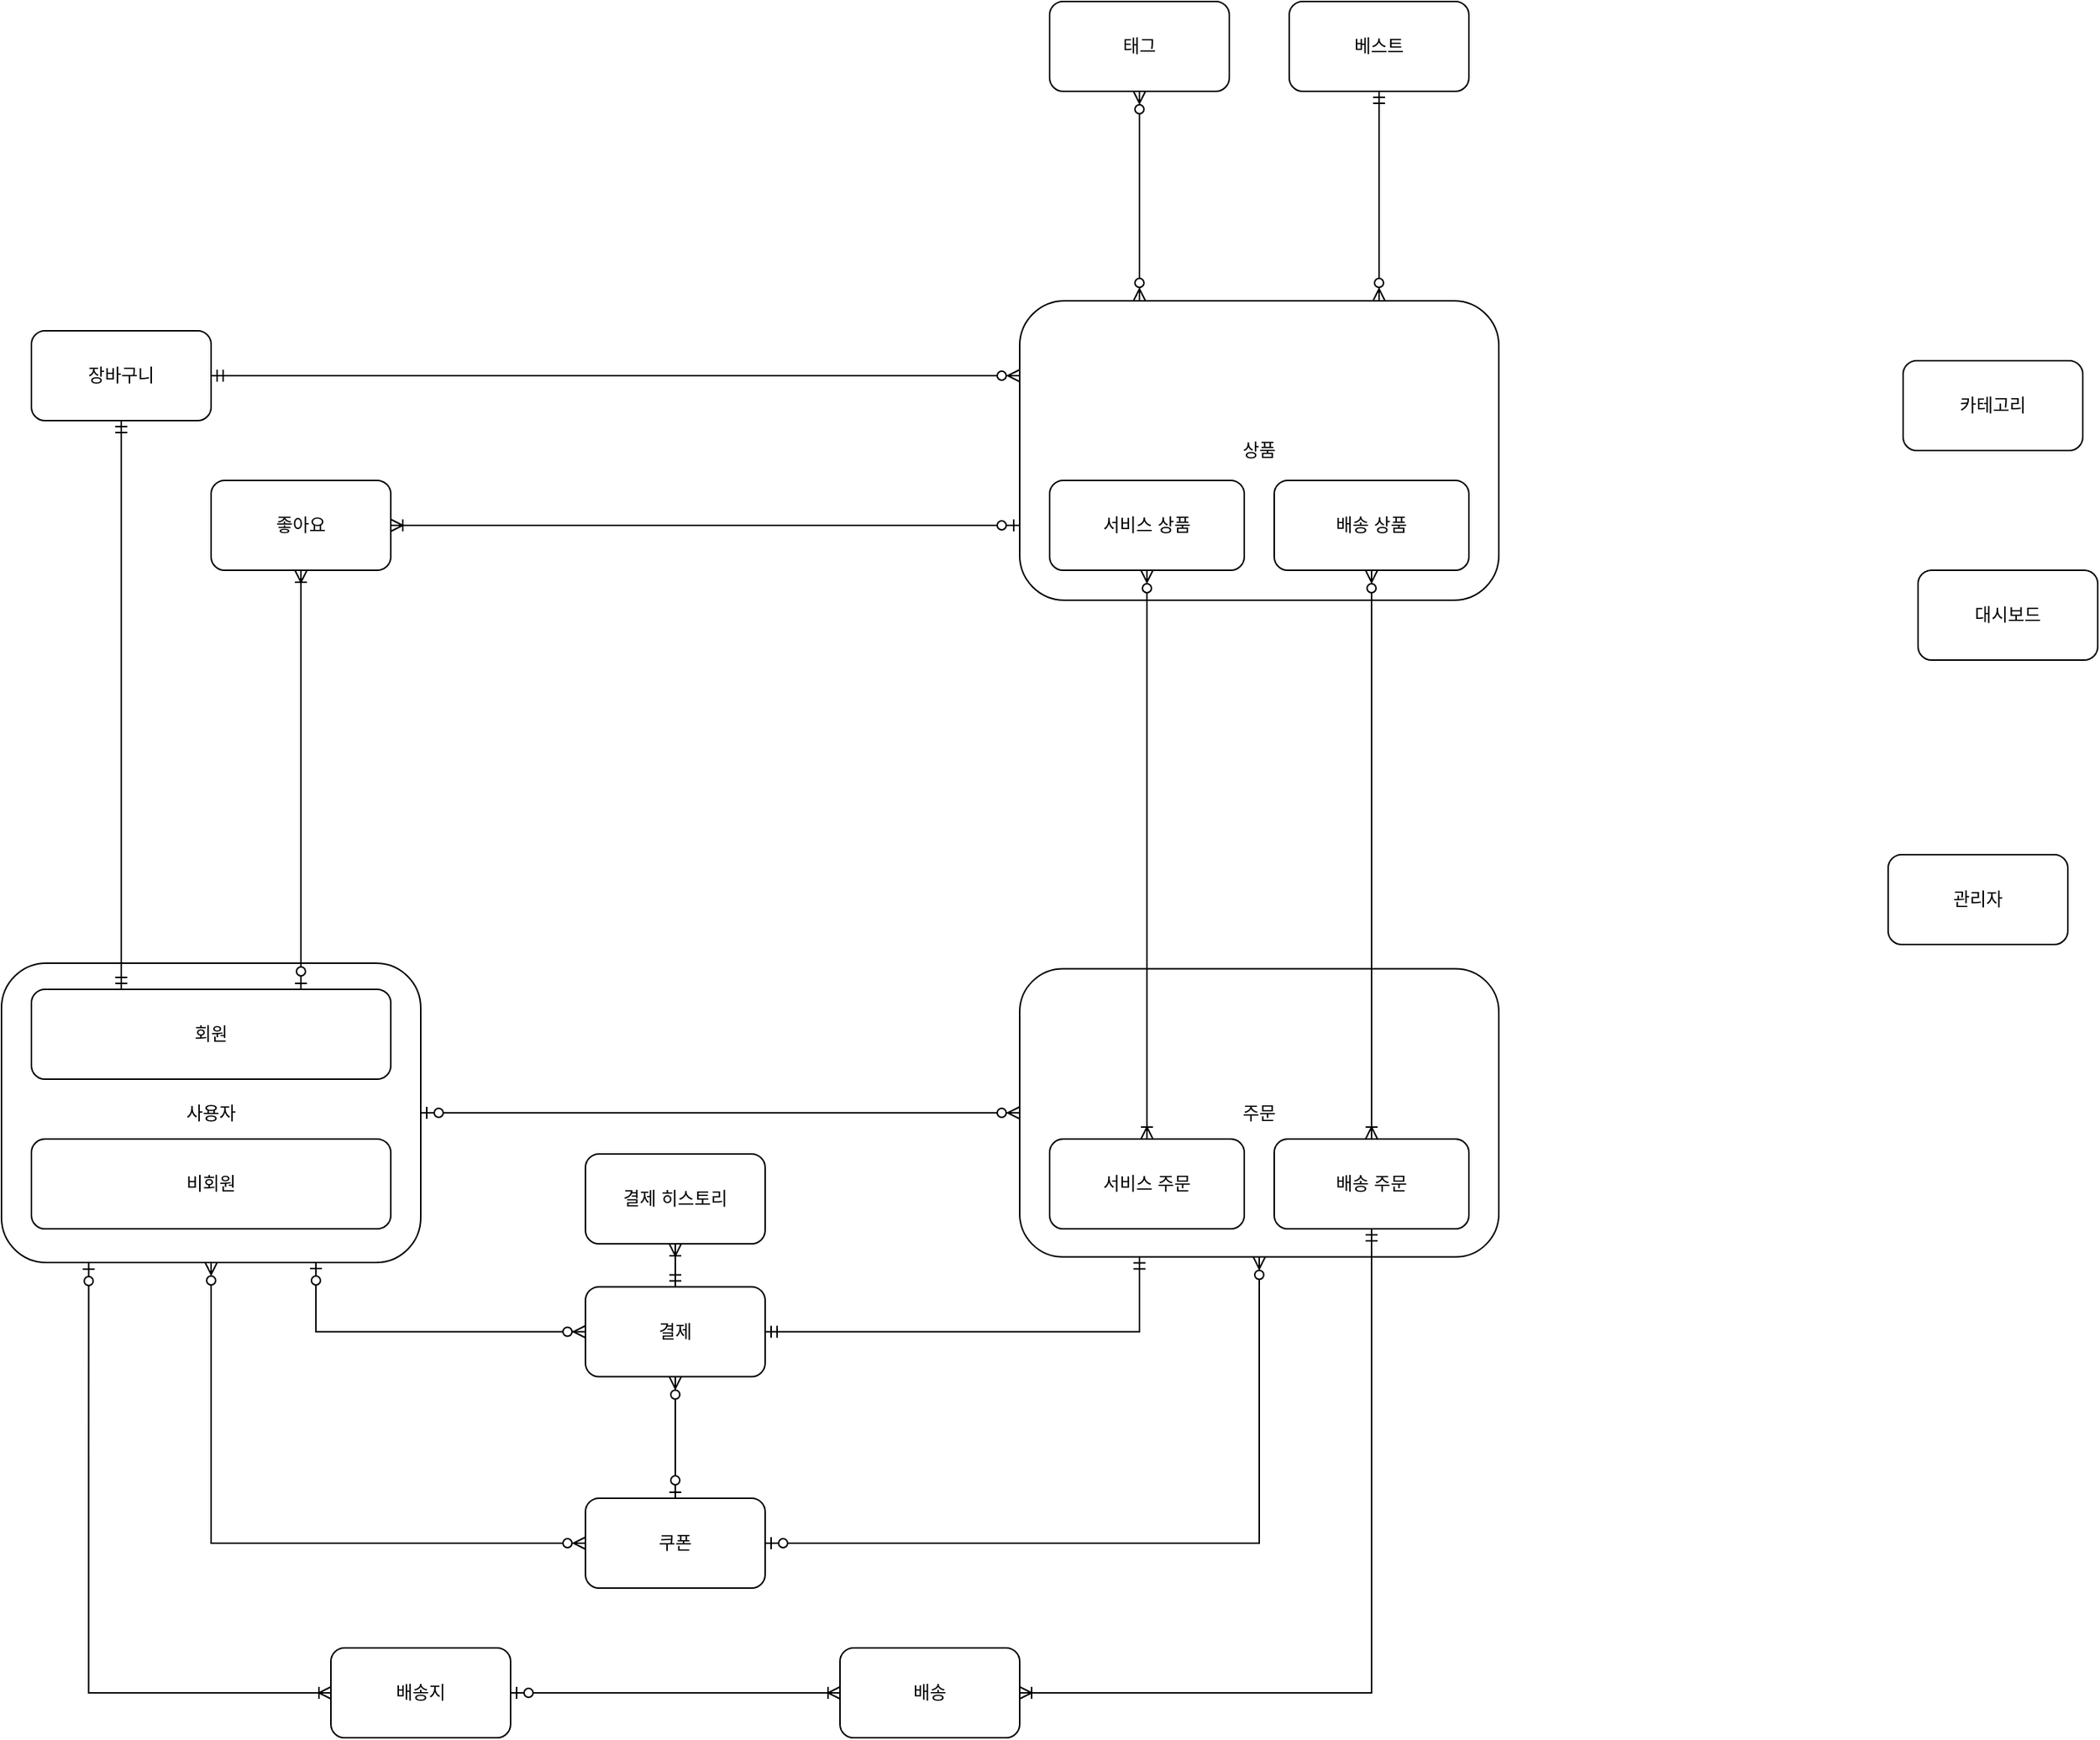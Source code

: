 <mxfile version="14.9.6" type="github">
  <diagram id="R2lEEEUBdFMjLlhIrx00" name="Page-1">
    <mxGraphModel dx="3340" dy="2720" grid="1" gridSize="10" guides="1" tooltips="1" connect="1" arrows="1" fold="1" page="1" pageScale="1" pageWidth="850" pageHeight="1100" math="0" shadow="0" extFonts="Permanent Marker^https://fonts.googleapis.com/css?family=Permanent+Marker">
      <root>
        <mxCell id="0" />
        <mxCell id="1" parent="0" />
        <mxCell id="2hnRYmLBY4R5disIURur-57" style="edgeStyle=orthogonalEdgeStyle;rounded=0;orthogonalLoop=1;jettySize=auto;html=1;entryX=0.5;entryY=1;entryDx=0;entryDy=0;startArrow=ERzeroToMany;startFill=1;endArrow=ERzeroToMany;endFill=1;exitX=0.25;exitY=0;exitDx=0;exitDy=0;" edge="1" parent="1" source="2hnRYmLBY4R5disIURur-1" target="2hnRYmLBY4R5disIURur-8">
          <mxGeometry relative="1" as="geometry" />
        </mxCell>
        <mxCell id="2hnRYmLBY4R5disIURur-1" value="상품" style="rounded=1;whiteSpace=wrap;html=1;" vertex="1" parent="1">
          <mxGeometry x="40" y="120" width="320" height="200" as="geometry" />
        </mxCell>
        <mxCell id="2hnRYmLBY4R5disIURur-3" value="서비스 상품" style="rounded=1;whiteSpace=wrap;html=1;" vertex="1" parent="1">
          <mxGeometry x="60" y="240" width="130" height="60" as="geometry" />
        </mxCell>
        <mxCell id="2hnRYmLBY4R5disIURur-4" value="배송 상품" style="rounded=1;whiteSpace=wrap;html=1;" vertex="1" parent="1">
          <mxGeometry x="210" y="240" width="130" height="60" as="geometry" />
        </mxCell>
        <mxCell id="2hnRYmLBY4R5disIURur-36" style="edgeStyle=orthogonalEdgeStyle;rounded=0;orthogonalLoop=1;jettySize=auto;html=1;entryX=1;entryY=0.5;entryDx=0;entryDy=0;startArrow=ERoneToMany;startFill=0;endArrow=ERzeroToOne;endFill=1;" edge="1" parent="1" source="2hnRYmLBY4R5disIURur-5" target="2hnRYmLBY4R5disIURur-6">
          <mxGeometry relative="1" as="geometry" />
        </mxCell>
        <mxCell id="2hnRYmLBY4R5disIURur-5" value="배송" style="rounded=1;whiteSpace=wrap;html=1;" vertex="1" parent="1">
          <mxGeometry x="-80" y="1020" width="120" height="60" as="geometry" />
        </mxCell>
        <mxCell id="2hnRYmLBY4R5disIURur-37" style="edgeStyle=orthogonalEdgeStyle;rounded=0;orthogonalLoop=1;jettySize=auto;html=1;entryX=0.208;entryY=1.002;entryDx=0;entryDy=0;startArrow=ERoneToMany;startFill=0;endArrow=ERzeroToOne;endFill=1;exitX=0;exitY=0.5;exitDx=0;exitDy=0;entryPerimeter=0;" edge="1" parent="1" source="2hnRYmLBY4R5disIURur-6" target="2hnRYmLBY4R5disIURur-14">
          <mxGeometry relative="1" as="geometry" />
        </mxCell>
        <mxCell id="2hnRYmLBY4R5disIURur-6" value="배송지" style="rounded=1;whiteSpace=wrap;html=1;" vertex="1" parent="1">
          <mxGeometry x="-420" y="1020" width="120" height="60" as="geometry" />
        </mxCell>
        <mxCell id="2hnRYmLBY4R5disIURur-7" value="카테고리" style="rounded=1;whiteSpace=wrap;html=1;" vertex="1" parent="1">
          <mxGeometry x="630" y="160" width="120" height="60" as="geometry" />
        </mxCell>
        <mxCell id="2hnRYmLBY4R5disIURur-8" value="태그" style="rounded=1;whiteSpace=wrap;html=1;" vertex="1" parent="1">
          <mxGeometry x="60" y="-80" width="120" height="60" as="geometry" />
        </mxCell>
        <mxCell id="2hnRYmLBY4R5disIURur-58" style="edgeStyle=orthogonalEdgeStyle;rounded=0;orthogonalLoop=1;jettySize=auto;html=1;entryX=0.75;entryY=0;entryDx=0;entryDy=0;startArrow=ERmandOne;startFill=0;endArrow=ERzeroToMany;endFill=1;" edge="1" parent="1" source="2hnRYmLBY4R5disIURur-9" target="2hnRYmLBY4R5disIURur-1">
          <mxGeometry relative="1" as="geometry" />
        </mxCell>
        <mxCell id="2hnRYmLBY4R5disIURur-9" value="베스트" style="rounded=1;whiteSpace=wrap;html=1;" vertex="1" parent="1">
          <mxGeometry x="220" y="-80" width="120" height="60" as="geometry" />
        </mxCell>
        <mxCell id="2hnRYmLBY4R5disIURur-56" style="edgeStyle=orthogonalEdgeStyle;rounded=0;orthogonalLoop=1;jettySize=auto;html=1;entryX=0;entryY=0.25;entryDx=0;entryDy=0;startArrow=ERmandOne;startFill=0;endArrow=ERzeroToMany;endFill=1;" edge="1" parent="1" source="2hnRYmLBY4R5disIURur-10" target="2hnRYmLBY4R5disIURur-1">
          <mxGeometry relative="1" as="geometry" />
        </mxCell>
        <mxCell id="2hnRYmLBY4R5disIURur-10" value="장바구니" style="rounded=1;whiteSpace=wrap;html=1;" vertex="1" parent="1">
          <mxGeometry x="-620" y="140" width="120" height="60" as="geometry" />
        </mxCell>
        <mxCell id="2hnRYmLBY4R5disIURur-11" value="대시보드" style="rounded=1;whiteSpace=wrap;html=1;" vertex="1" parent="1">
          <mxGeometry x="640" y="300" width="120" height="60" as="geometry" />
        </mxCell>
        <mxCell id="2hnRYmLBY4R5disIURur-33" style="edgeStyle=orthogonalEdgeStyle;rounded=0;orthogonalLoop=1;jettySize=auto;html=1;startArrow=ERzeroToOne;startFill=1;endArrow=ERzeroToMany;endFill=1;entryX=0.5;entryY=1;entryDx=0;entryDy=0;" edge="1" parent="1" source="2hnRYmLBY4R5disIURur-12" target="2hnRYmLBY4R5disIURur-19">
          <mxGeometry relative="1" as="geometry">
            <mxPoint x="220" y="930" as="targetPoint" />
          </mxGeometry>
        </mxCell>
        <mxCell id="2hnRYmLBY4R5disIURur-12" value="쿠폰" style="rounded=1;whiteSpace=wrap;html=1;" vertex="1" parent="1">
          <mxGeometry x="-250" y="920" width="120" height="60" as="geometry" />
        </mxCell>
        <mxCell id="2hnRYmLBY4R5disIURur-29" style="edgeStyle=orthogonalEdgeStyle;rounded=0;orthogonalLoop=1;jettySize=auto;html=1;entryX=0.25;entryY=1;entryDx=0;entryDy=0;startArrow=ERmandOne;startFill=0;endArrow=ERmandOne;endFill=0;" edge="1" parent="1" source="2hnRYmLBY4R5disIURur-13" target="2hnRYmLBY4R5disIURur-19">
          <mxGeometry relative="1" as="geometry" />
        </mxCell>
        <mxCell id="2hnRYmLBY4R5disIURur-30" style="edgeStyle=orthogonalEdgeStyle;rounded=0;orthogonalLoop=1;jettySize=auto;html=1;entryX=0.5;entryY=1;entryDx=0;entryDy=0;startArrow=ERmandOne;startFill=0;endArrow=ERoneToMany;endFill=0;" edge="1" parent="1" source="2hnRYmLBY4R5disIURur-13" target="2hnRYmLBY4R5disIURur-28">
          <mxGeometry relative="1" as="geometry" />
        </mxCell>
        <mxCell id="2hnRYmLBY4R5disIURur-34" style="edgeStyle=orthogonalEdgeStyle;rounded=0;orthogonalLoop=1;jettySize=auto;html=1;startArrow=ERzeroToMany;startFill=1;endArrow=ERzeroToOne;endFill=1;" edge="1" parent="1" source="2hnRYmLBY4R5disIURur-13" target="2hnRYmLBY4R5disIURur-12">
          <mxGeometry relative="1" as="geometry" />
        </mxCell>
        <mxCell id="2hnRYmLBY4R5disIURur-13" value="결제" style="rounded=1;whiteSpace=wrap;html=1;" vertex="1" parent="1">
          <mxGeometry x="-250" y="778.75" width="120" height="60" as="geometry" />
        </mxCell>
        <mxCell id="2hnRYmLBY4R5disIURur-32" style="edgeStyle=orthogonalEdgeStyle;rounded=0;orthogonalLoop=1;jettySize=auto;html=1;startArrow=ERzeroToMany;startFill=1;endArrow=ERzeroToMany;endFill=1;entryX=0;entryY=0.5;entryDx=0;entryDy=0;" edge="1" parent="1" source="2hnRYmLBY4R5disIURur-14" target="2hnRYmLBY4R5disIURur-12">
          <mxGeometry relative="1" as="geometry">
            <mxPoint x="-320" y="880" as="targetPoint" />
            <Array as="points">
              <mxPoint x="-500" y="950" />
            </Array>
          </mxGeometry>
        </mxCell>
        <mxCell id="2hnRYmLBY4R5disIURur-14" value="사용자" style="rounded=1;whiteSpace=wrap;html=1;" vertex="1" parent="1">
          <mxGeometry x="-640" y="562.5" width="280" height="200" as="geometry" />
        </mxCell>
        <mxCell id="2hnRYmLBY4R5disIURur-24" style="edgeStyle=orthogonalEdgeStyle;rounded=0;orthogonalLoop=1;jettySize=auto;html=1;entryX=0;entryY=0.5;entryDx=0;entryDy=0;startArrow=ERzeroToOne;startFill=1;endArrow=ERzeroToMany;endFill=1;exitX=1;exitY=0.5;exitDx=0;exitDy=0;" edge="1" parent="1" source="2hnRYmLBY4R5disIURur-14" target="2hnRYmLBY4R5disIURur-19">
          <mxGeometry relative="1" as="geometry">
            <mxPoint x="-80" y="680" as="sourcePoint" />
          </mxGeometry>
        </mxCell>
        <mxCell id="2hnRYmLBY4R5disIURur-15" value="비회원" style="rounded=1;whiteSpace=wrap;html=1;" vertex="1" parent="1">
          <mxGeometry x="-620" y="680" width="240" height="60" as="geometry" />
        </mxCell>
        <mxCell id="2hnRYmLBY4R5disIURur-16" value="관리자" style="rounded=1;whiteSpace=wrap;html=1;" vertex="1" parent="1">
          <mxGeometry x="620" y="490" width="120" height="60" as="geometry" />
        </mxCell>
        <mxCell id="2hnRYmLBY4R5disIURur-55" style="edgeStyle=orthogonalEdgeStyle;rounded=0;orthogonalLoop=1;jettySize=auto;html=1;entryX=0;entryY=0.75;entryDx=0;entryDy=0;startArrow=ERoneToMany;startFill=0;endArrow=ERzeroToOne;endFill=1;" edge="1" parent="1" source="2hnRYmLBY4R5disIURur-17" target="2hnRYmLBY4R5disIURur-1">
          <mxGeometry relative="1" as="geometry" />
        </mxCell>
        <mxCell id="2hnRYmLBY4R5disIURur-17" value="좋아요" style="rounded=1;whiteSpace=wrap;html=1;" vertex="1" parent="1">
          <mxGeometry x="-500" y="240" width="120" height="60" as="geometry" />
        </mxCell>
        <mxCell id="2hnRYmLBY4R5disIURur-19" value="주문" style="rounded=1;whiteSpace=wrap;html=1;" vertex="1" parent="1">
          <mxGeometry x="40" y="566.25" width="320" height="192.5" as="geometry" />
        </mxCell>
        <mxCell id="2hnRYmLBY4R5disIURur-27" style="edgeStyle=orthogonalEdgeStyle;rounded=0;orthogonalLoop=1;jettySize=auto;html=1;startArrow=ERzeroToOne;startFill=1;endArrow=ERzeroToMany;endFill=1;entryX=0;entryY=0.5;entryDx=0;entryDy=0;exitX=0.75;exitY=1;exitDx=0;exitDy=0;" edge="1" parent="1" source="2hnRYmLBY4R5disIURur-14" target="2hnRYmLBY4R5disIURur-13">
          <mxGeometry relative="1" as="geometry">
            <mxPoint x="-480" y="750" as="sourcePoint" />
            <mxPoint x="-190" y="750" as="targetPoint" />
          </mxGeometry>
        </mxCell>
        <mxCell id="2hnRYmLBY4R5disIURur-28" value="결제 히스토리" style="rounded=1;whiteSpace=wrap;html=1;" vertex="1" parent="1">
          <mxGeometry x="-250" y="690" width="120" height="60" as="geometry" />
        </mxCell>
        <mxCell id="2hnRYmLBY4R5disIURur-41" style="edgeStyle=orthogonalEdgeStyle;rounded=0;orthogonalLoop=1;jettySize=auto;html=1;entryX=0.5;entryY=1;entryDx=0;entryDy=0;startArrow=ERoneToMany;startFill=0;endArrow=ERzeroToMany;endFill=1;" edge="1" parent="1" source="2hnRYmLBY4R5disIURur-39" target="2hnRYmLBY4R5disIURur-3">
          <mxGeometry relative="1" as="geometry" />
        </mxCell>
        <mxCell id="2hnRYmLBY4R5disIURur-39" value="서비스 주문" style="rounded=1;whiteSpace=wrap;html=1;" vertex="1" parent="1">
          <mxGeometry x="60" y="680" width="130" height="60" as="geometry" />
        </mxCell>
        <mxCell id="2hnRYmLBY4R5disIURur-42" style="edgeStyle=orthogonalEdgeStyle;rounded=0;orthogonalLoop=1;jettySize=auto;html=1;entryX=0.5;entryY=1;entryDx=0;entryDy=0;startArrow=ERoneToMany;startFill=0;endArrow=ERzeroToMany;endFill=1;" edge="1" parent="1" source="2hnRYmLBY4R5disIURur-40" target="2hnRYmLBY4R5disIURur-4">
          <mxGeometry relative="1" as="geometry" />
        </mxCell>
        <mxCell id="2hnRYmLBY4R5disIURur-45" style="edgeStyle=orthogonalEdgeStyle;rounded=0;orthogonalLoop=1;jettySize=auto;html=1;exitX=0.5;exitY=1;exitDx=0;exitDy=0;entryX=1;entryY=0.5;entryDx=0;entryDy=0;startArrow=ERmandOne;startFill=0;endArrow=ERoneToMany;endFill=0;" edge="1" parent="1" source="2hnRYmLBY4R5disIURur-40" target="2hnRYmLBY4R5disIURur-5">
          <mxGeometry relative="1" as="geometry" />
        </mxCell>
        <mxCell id="2hnRYmLBY4R5disIURur-40" value="배송 주문" style="rounded=1;whiteSpace=wrap;html=1;" vertex="1" parent="1">
          <mxGeometry x="210" y="680" width="130" height="60" as="geometry" />
        </mxCell>
        <mxCell id="2hnRYmLBY4R5disIURur-53" style="edgeStyle=orthogonalEdgeStyle;rounded=0;orthogonalLoop=1;jettySize=auto;html=1;entryX=0.5;entryY=1;entryDx=0;entryDy=0;startArrow=ERmandOne;startFill=0;endArrow=ERmandOne;endFill=0;exitX=0.25;exitY=0;exitDx=0;exitDy=0;" edge="1" parent="1" source="2hnRYmLBY4R5disIURur-52" target="2hnRYmLBY4R5disIURur-10">
          <mxGeometry relative="1" as="geometry" />
        </mxCell>
        <mxCell id="2hnRYmLBY4R5disIURur-54" style="edgeStyle=orthogonalEdgeStyle;rounded=0;orthogonalLoop=1;jettySize=auto;html=1;entryX=0.5;entryY=1;entryDx=0;entryDy=0;startArrow=ERzeroToOne;startFill=1;endArrow=ERoneToMany;endFill=0;exitX=0.75;exitY=0;exitDx=0;exitDy=0;" edge="1" parent="1" source="2hnRYmLBY4R5disIURur-52" target="2hnRYmLBY4R5disIURur-17">
          <mxGeometry relative="1" as="geometry" />
        </mxCell>
        <mxCell id="2hnRYmLBY4R5disIURur-52" value="회원" style="rounded=1;whiteSpace=wrap;html=1;" vertex="1" parent="1">
          <mxGeometry x="-620" y="580" width="240" height="60" as="geometry" />
        </mxCell>
      </root>
    </mxGraphModel>
  </diagram>
</mxfile>

